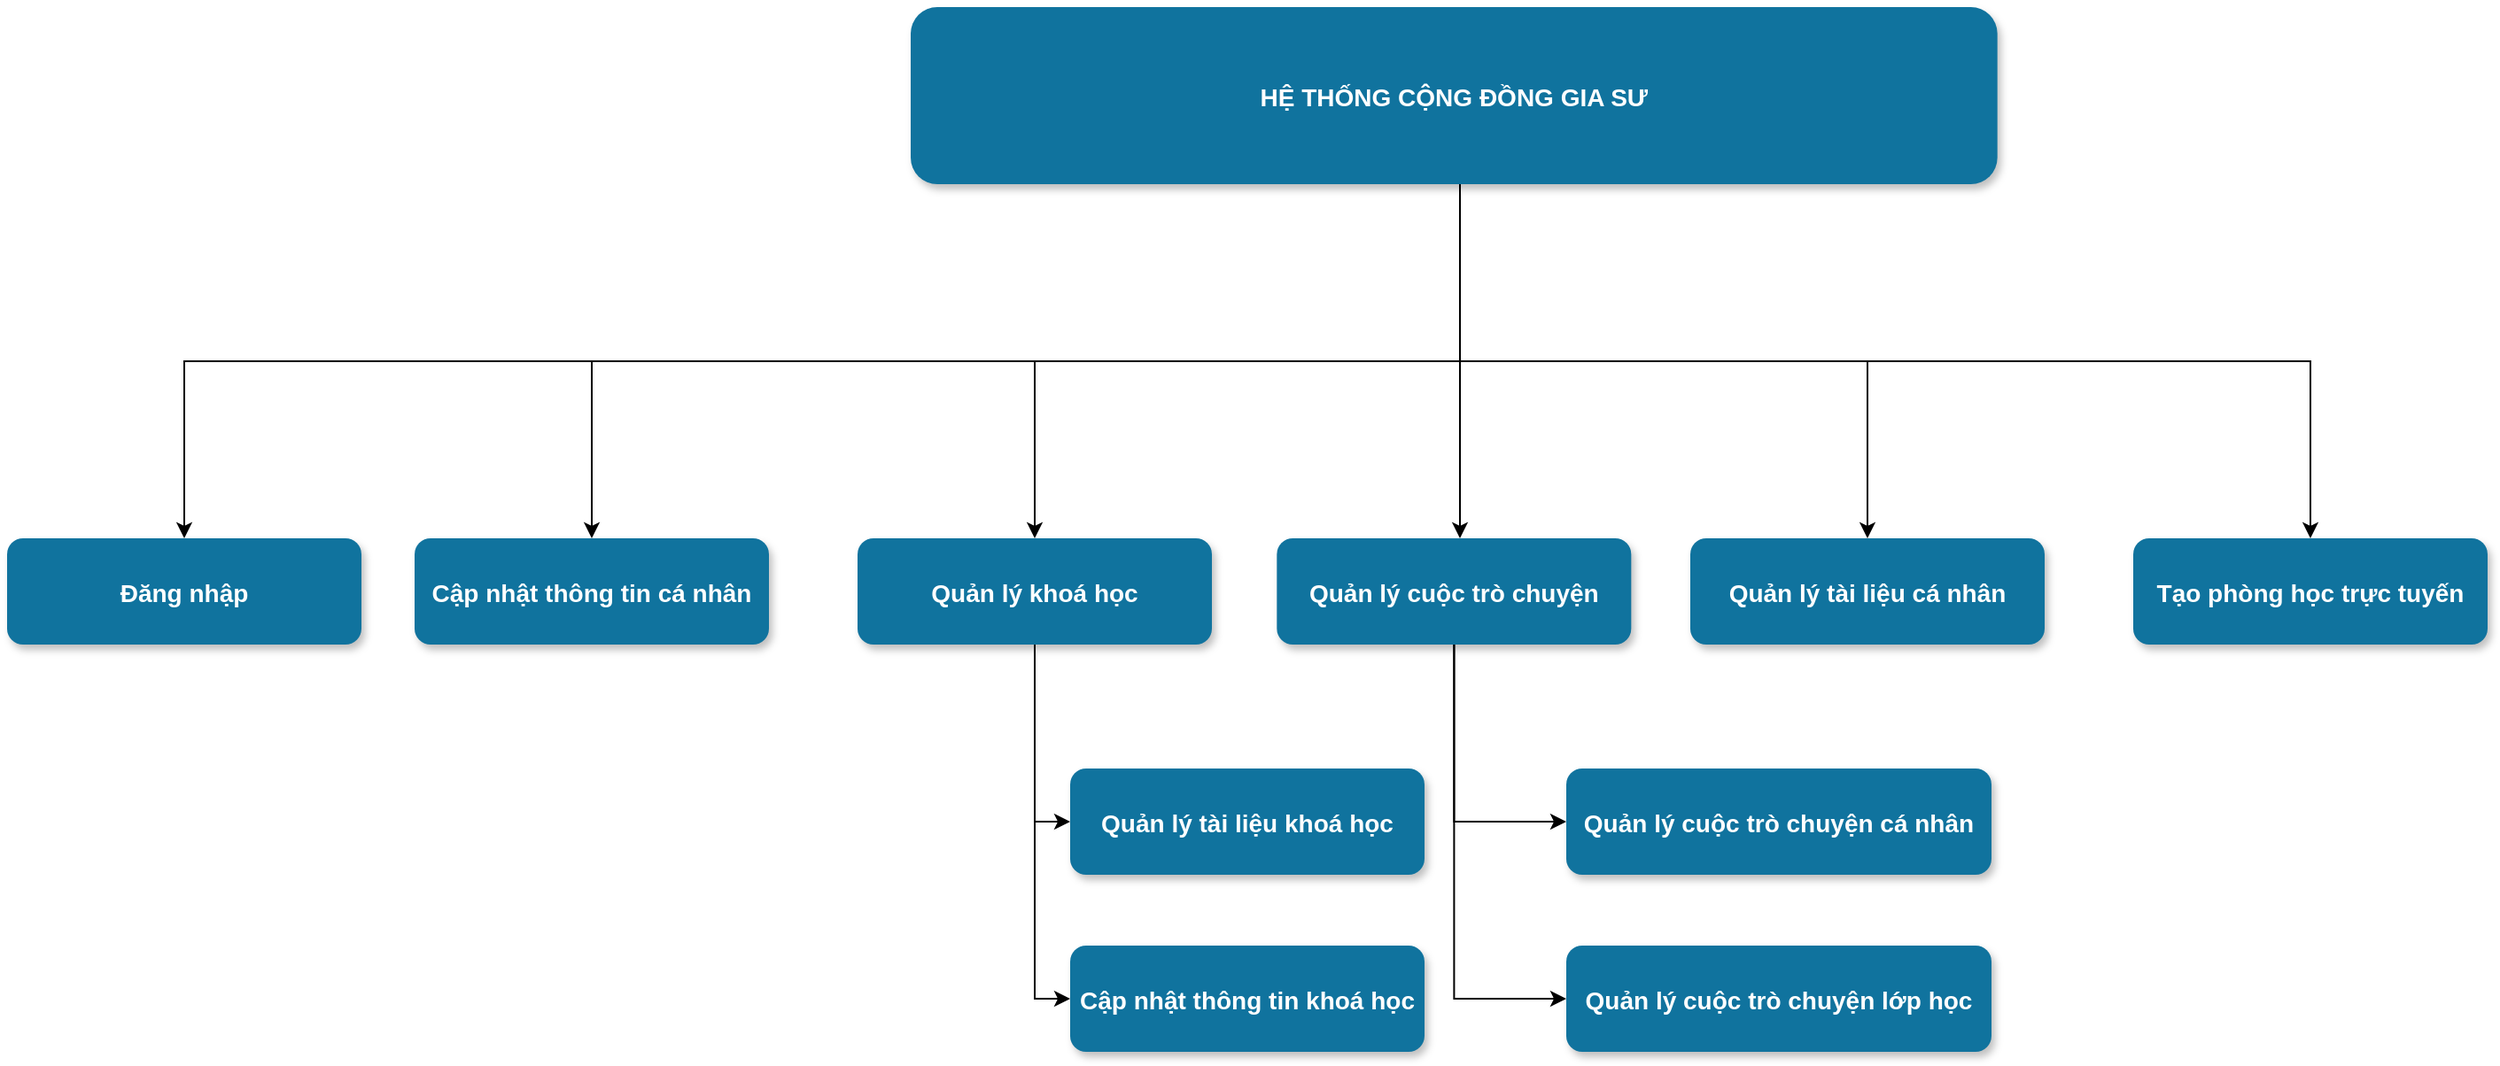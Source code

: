 <mxfile version="13.7.9" type="device"><diagram name="Page-1" id="97916047-d0de-89f5-080d-49f4d83e522f"><mxGraphModel dx="1924" dy="2504.5" grid="1" gridSize="10" guides="1" tooltips="1" connect="1" arrows="1" fold="1" page="1" pageScale="1.5" pageWidth="1169" pageHeight="827" background="#ffffff" math="0" shadow="0"><root><mxCell id="0"/><mxCell id="1" parent="0"/><mxCell id="emidA8QvJd6c500D31M5-63" style="edgeStyle=orthogonalEdgeStyle;rounded=0;orthogonalLoop=1;jettySize=auto;html=1;entryX=0.5;entryY=0;entryDx=0;entryDy=0;" parent="1" source="emidA8QvJd6c500D31M5-55" target="emidA8QvJd6c500D31M5-56" edge="1"><mxGeometry relative="1" as="geometry"><Array as="points"><mxPoint x="1550" y="110"/><mxPoint x="830" y="110"/></Array></mxGeometry></mxCell><mxCell id="emidA8QvJd6c500D31M5-64" style="edgeStyle=orthogonalEdgeStyle;rounded=0;orthogonalLoop=1;jettySize=auto;html=1;entryX=0.5;entryY=0;entryDx=0;entryDy=0;" parent="1" source="emidA8QvJd6c500D31M5-55" target="emidA8QvJd6c500D31M5-57" edge="1"><mxGeometry relative="1" as="geometry"><Array as="points"><mxPoint x="1550" y="110"/><mxPoint x="1060" y="110"/></Array></mxGeometry></mxCell><mxCell id="emidA8QvJd6c500D31M5-65" style="edgeStyle=orthogonalEdgeStyle;rounded=0;orthogonalLoop=1;jettySize=auto;html=1;entryX=0.5;entryY=0;entryDx=0;entryDy=0;" parent="1" source="emidA8QvJd6c500D31M5-55" target="emidA8QvJd6c500D31M5-58" edge="1"><mxGeometry relative="1" as="geometry"><Array as="points"><mxPoint x="1550" y="110"/><mxPoint x="1310" y="110"/></Array></mxGeometry></mxCell><mxCell id="emidA8QvJd6c500D31M5-66" style="edgeStyle=orthogonalEdgeStyle;rounded=0;orthogonalLoop=1;jettySize=auto;html=1;" parent="1" source="emidA8QvJd6c500D31M5-55" target="emidA8QvJd6c500D31M5-59" edge="1"><mxGeometry relative="1" as="geometry"><Array as="points"><mxPoint x="1550" y="140"/><mxPoint x="1550" y="140"/></Array></mxGeometry></mxCell><mxCell id="emidA8QvJd6c500D31M5-67" style="edgeStyle=orthogonalEdgeStyle;rounded=0;orthogonalLoop=1;jettySize=auto;html=1;entryX=0.5;entryY=0;entryDx=0;entryDy=0;" parent="1" source="emidA8QvJd6c500D31M5-55" target="emidA8QvJd6c500D31M5-60" edge="1"><mxGeometry relative="1" as="geometry"><Array as="points"><mxPoint x="1550" y="110"/><mxPoint x="1780" y="110"/></Array></mxGeometry></mxCell><mxCell id="emidA8QvJd6c500D31M5-68" style="edgeStyle=orthogonalEdgeStyle;rounded=0;orthogonalLoop=1;jettySize=auto;html=1;entryX=0.5;entryY=0;entryDx=0;entryDy=0;" parent="1" source="emidA8QvJd6c500D31M5-55" target="emidA8QvJd6c500D31M5-61" edge="1"><mxGeometry relative="1" as="geometry"><Array as="points"><mxPoint x="1550" y="110"/><mxPoint x="2030" y="110"/></Array></mxGeometry></mxCell><mxCell id="emidA8QvJd6c500D31M5-55" value="HỆ THỐNG CỘNG ĐỒNG GIA SƯ" style="rounded=1;fillColor=#10739E;strokeColor=none;shadow=1;gradientColor=none;fontStyle=1;fontColor=#FFFFFF;fontSize=14;" parent="1" vertex="1"><mxGeometry x="1240" y="-90" width="613.33" height="100" as="geometry"/></mxCell><mxCell id="emidA8QvJd6c500D31M5-56" value="Đăng nhập" style="rounded=1;fillColor=#10739E;strokeColor=none;shadow=1;gradientColor=none;fontStyle=1;fontColor=#FFFFFF;fontSize=14;" parent="1" vertex="1"><mxGeometry x="730" y="210" width="200" height="60" as="geometry"/></mxCell><mxCell id="emidA8QvJd6c500D31M5-57" value="Cập nhật thông tin cá nhân" style="rounded=1;fillColor=#10739E;strokeColor=none;shadow=1;gradientColor=none;fontStyle=1;fontColor=#FFFFFF;fontSize=14;" parent="1" vertex="1"><mxGeometry x="960" y="210" width="200" height="60" as="geometry"/></mxCell><mxCell id="j0qmb99FJKKnkoagz9uP-3" style="edgeStyle=orthogonalEdgeStyle;rounded=0;orthogonalLoop=1;jettySize=auto;html=1;entryX=0;entryY=0.5;entryDx=0;entryDy=0;" edge="1" parent="1" source="emidA8QvJd6c500D31M5-58" target="j0qmb99FJKKnkoagz9uP-1"><mxGeometry relative="1" as="geometry"/></mxCell><mxCell id="j0qmb99FJKKnkoagz9uP-4" style="edgeStyle=orthogonalEdgeStyle;rounded=0;orthogonalLoop=1;jettySize=auto;html=1;entryX=0;entryY=0.5;entryDx=0;entryDy=0;" edge="1" parent="1" source="emidA8QvJd6c500D31M5-58" target="j0qmb99FJKKnkoagz9uP-2"><mxGeometry relative="1" as="geometry"/></mxCell><mxCell id="emidA8QvJd6c500D31M5-58" value="Quản lý khoá học" style="rounded=1;fillColor=#10739E;strokeColor=none;shadow=1;gradientColor=none;fontStyle=1;fontColor=#FFFFFF;fontSize=14;" parent="1" vertex="1"><mxGeometry x="1210" y="210" width="200" height="60" as="geometry"/></mxCell><mxCell id="j0qmb99FJKKnkoagz9uP-7" style="edgeStyle=orthogonalEdgeStyle;rounded=0;orthogonalLoop=1;jettySize=auto;html=1;entryX=0;entryY=0.5;entryDx=0;entryDy=0;" edge="1" parent="1" source="emidA8QvJd6c500D31M5-59" target="j0qmb99FJKKnkoagz9uP-5"><mxGeometry relative="1" as="geometry"/></mxCell><mxCell id="j0qmb99FJKKnkoagz9uP-8" style="edgeStyle=orthogonalEdgeStyle;rounded=0;orthogonalLoop=1;jettySize=auto;html=1;entryX=0;entryY=0.5;entryDx=0;entryDy=0;" edge="1" parent="1" source="emidA8QvJd6c500D31M5-59" target="j0qmb99FJKKnkoagz9uP-6"><mxGeometry relative="1" as="geometry"/></mxCell><mxCell id="emidA8QvJd6c500D31M5-59" value="Quản lý cuộc trò chuyện" style="rounded=1;fillColor=#10739E;strokeColor=none;shadow=1;gradientColor=none;fontStyle=1;fontColor=#FFFFFF;fontSize=14;" parent="1" vertex="1"><mxGeometry x="1446.66" y="210" width="200" height="60" as="geometry"/></mxCell><mxCell id="emidA8QvJd6c500D31M5-60" value="Quản lý tài liệu cá nhân" style="rounded=1;fillColor=#10739E;strokeColor=none;shadow=1;gradientColor=none;fontStyle=1;fontColor=#FFFFFF;fontSize=14;" parent="1" vertex="1"><mxGeometry x="1680" y="210" width="200" height="60" as="geometry"/></mxCell><mxCell id="emidA8QvJd6c500D31M5-61" value="Tạo phòng học trực tuyến" style="rounded=1;fillColor=#10739E;strokeColor=none;shadow=1;gradientColor=none;fontStyle=1;fontColor=#FFFFFF;fontSize=14;" parent="1" vertex="1"><mxGeometry x="1930" y="210" width="200" height="60" as="geometry"/></mxCell><mxCell id="j0qmb99FJKKnkoagz9uP-1" value="Quản lý tài liệu khoá học" style="rounded=1;fillColor=#10739E;strokeColor=none;shadow=1;gradientColor=none;fontStyle=1;fontColor=#FFFFFF;fontSize=14;" vertex="1" parent="1"><mxGeometry x="1330" y="340" width="200" height="60" as="geometry"/></mxCell><mxCell id="j0qmb99FJKKnkoagz9uP-2" value="Cập nhật thông tin khoá học" style="rounded=1;fillColor=#10739E;strokeColor=none;shadow=1;gradientColor=none;fontStyle=1;fontColor=#FFFFFF;fontSize=14;" vertex="1" parent="1"><mxGeometry x="1330" y="440" width="200" height="60" as="geometry"/></mxCell><mxCell id="j0qmb99FJKKnkoagz9uP-5" value="Quản lý cuộc trò chuyện cá nhân" style="rounded=1;fillColor=#10739E;strokeColor=none;shadow=1;gradientColor=none;fontStyle=1;fontColor=#FFFFFF;fontSize=14;" vertex="1" parent="1"><mxGeometry x="1610" y="340" width="240" height="60" as="geometry"/></mxCell><mxCell id="j0qmb99FJKKnkoagz9uP-6" value="Quản lý cuộc trò chuyện lớp học" style="rounded=1;fillColor=#10739E;strokeColor=none;shadow=1;gradientColor=none;fontStyle=1;fontColor=#FFFFFF;fontSize=14;" vertex="1" parent="1"><mxGeometry x="1610" y="440" width="240" height="60" as="geometry"/></mxCell></root></mxGraphModel></diagram></mxfile>
